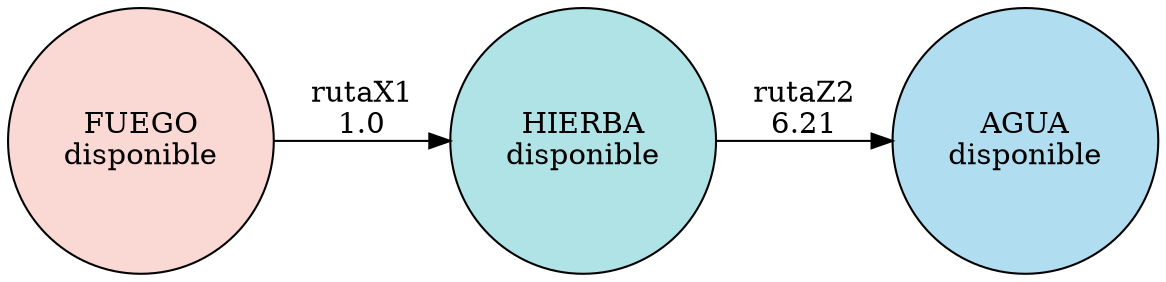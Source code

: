 digraph Reporte_Mapa {
	rankdir=LR size=9
	node [shape=circle]
	"FUEGO
disponible" [fillcolor="#fad9d5" style=filled]
	"HIERBA
disponible" [fillcolor="#b0e3e6" style=filled]
	"AGUA
disponible" [fillcolor="#b1ddf0" style=filled]
	"FUEGO
disponible" -> "HIERBA
disponible" [label="rutaX1
1.0"]
	"HIERBA
disponible" -> "AGUA
disponible" [label="rutaZ2
6.21"]
}
